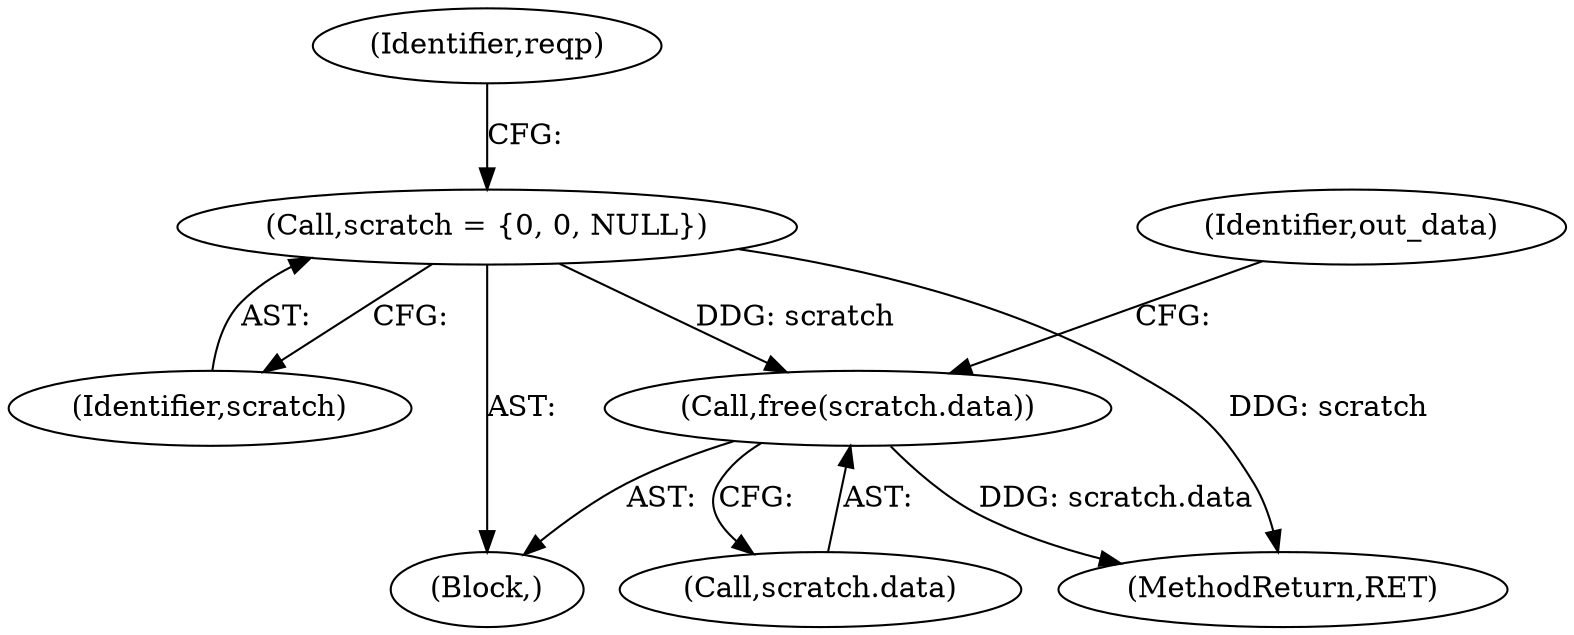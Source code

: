 digraph "0_krb5_db64ca25d661a47b996b4e2645998b5d7f0eb52c@API" {
"1001348" [label="(Call,free(scratch.data))"];
"1000128" [label="(Call,scratch = {0, 0, NULL})"];
"1000132" [label="(Identifier,reqp)"];
"1000129" [label="(Identifier,scratch)"];
"1001353" [label="(Identifier,out_data)"];
"1001415" [label="(MethodReturn,RET)"];
"1001348" [label="(Call,free(scratch.data))"];
"1000128" [label="(Call,scratch = {0, 0, NULL})"];
"1000122" [label="(Block,)"];
"1001349" [label="(Call,scratch.data)"];
"1001348" -> "1000122"  [label="AST: "];
"1001348" -> "1001349"  [label="CFG: "];
"1001349" -> "1001348"  [label="AST: "];
"1001353" -> "1001348"  [label="CFG: "];
"1001348" -> "1001415"  [label="DDG: scratch.data"];
"1000128" -> "1001348"  [label="DDG: scratch"];
"1000128" -> "1000122"  [label="AST: "];
"1000128" -> "1000129"  [label="CFG: "];
"1000129" -> "1000128"  [label="AST: "];
"1000132" -> "1000128"  [label="CFG: "];
"1000128" -> "1001415"  [label="DDG: scratch"];
}
